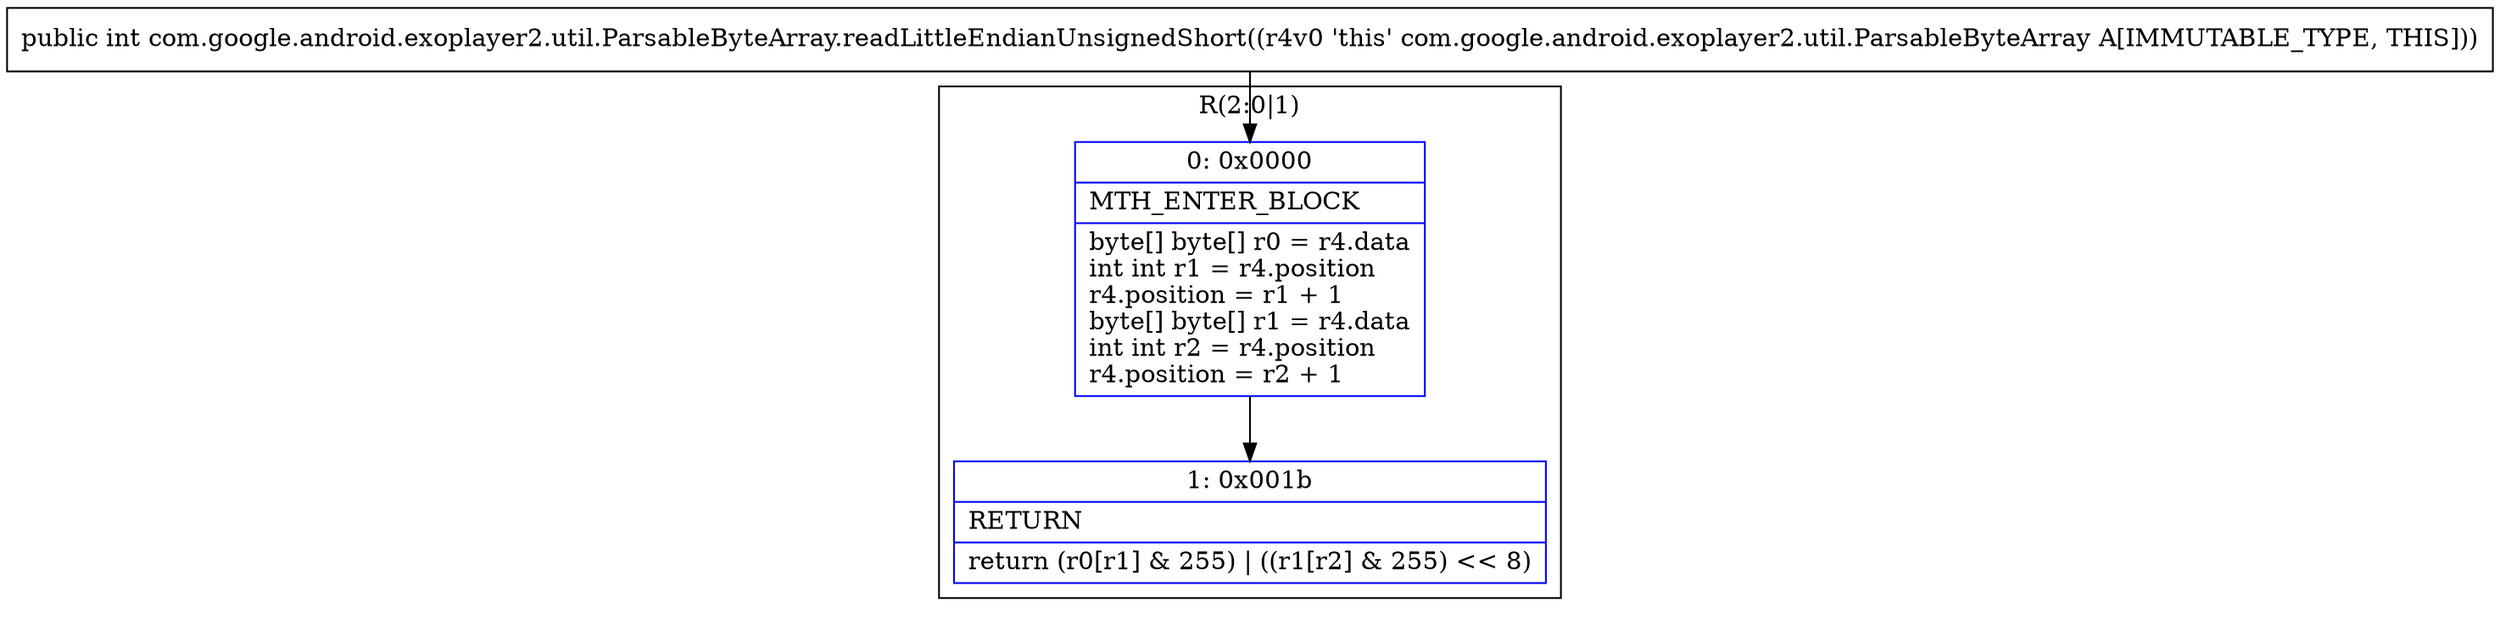 digraph "CFG forcom.google.android.exoplayer2.util.ParsableByteArray.readLittleEndianUnsignedShort()I" {
subgraph cluster_Region_233612309 {
label = "R(2:0|1)";
node [shape=record,color=blue];
Node_0 [shape=record,label="{0\:\ 0x0000|MTH_ENTER_BLOCK\l|byte[] byte[] r0 = r4.data\lint int r1 = r4.position\lr4.position = r1 + 1\lbyte[] byte[] r1 = r4.data\lint int r2 = r4.position\lr4.position = r2 + 1\l}"];
Node_1 [shape=record,label="{1\:\ 0x001b|RETURN\l|return (r0[r1] & 255) \| ((r1[r2] & 255) \<\< 8)\l}"];
}
MethodNode[shape=record,label="{public int com.google.android.exoplayer2.util.ParsableByteArray.readLittleEndianUnsignedShort((r4v0 'this' com.google.android.exoplayer2.util.ParsableByteArray A[IMMUTABLE_TYPE, THIS])) }"];
MethodNode -> Node_0;
Node_0 -> Node_1;
}

